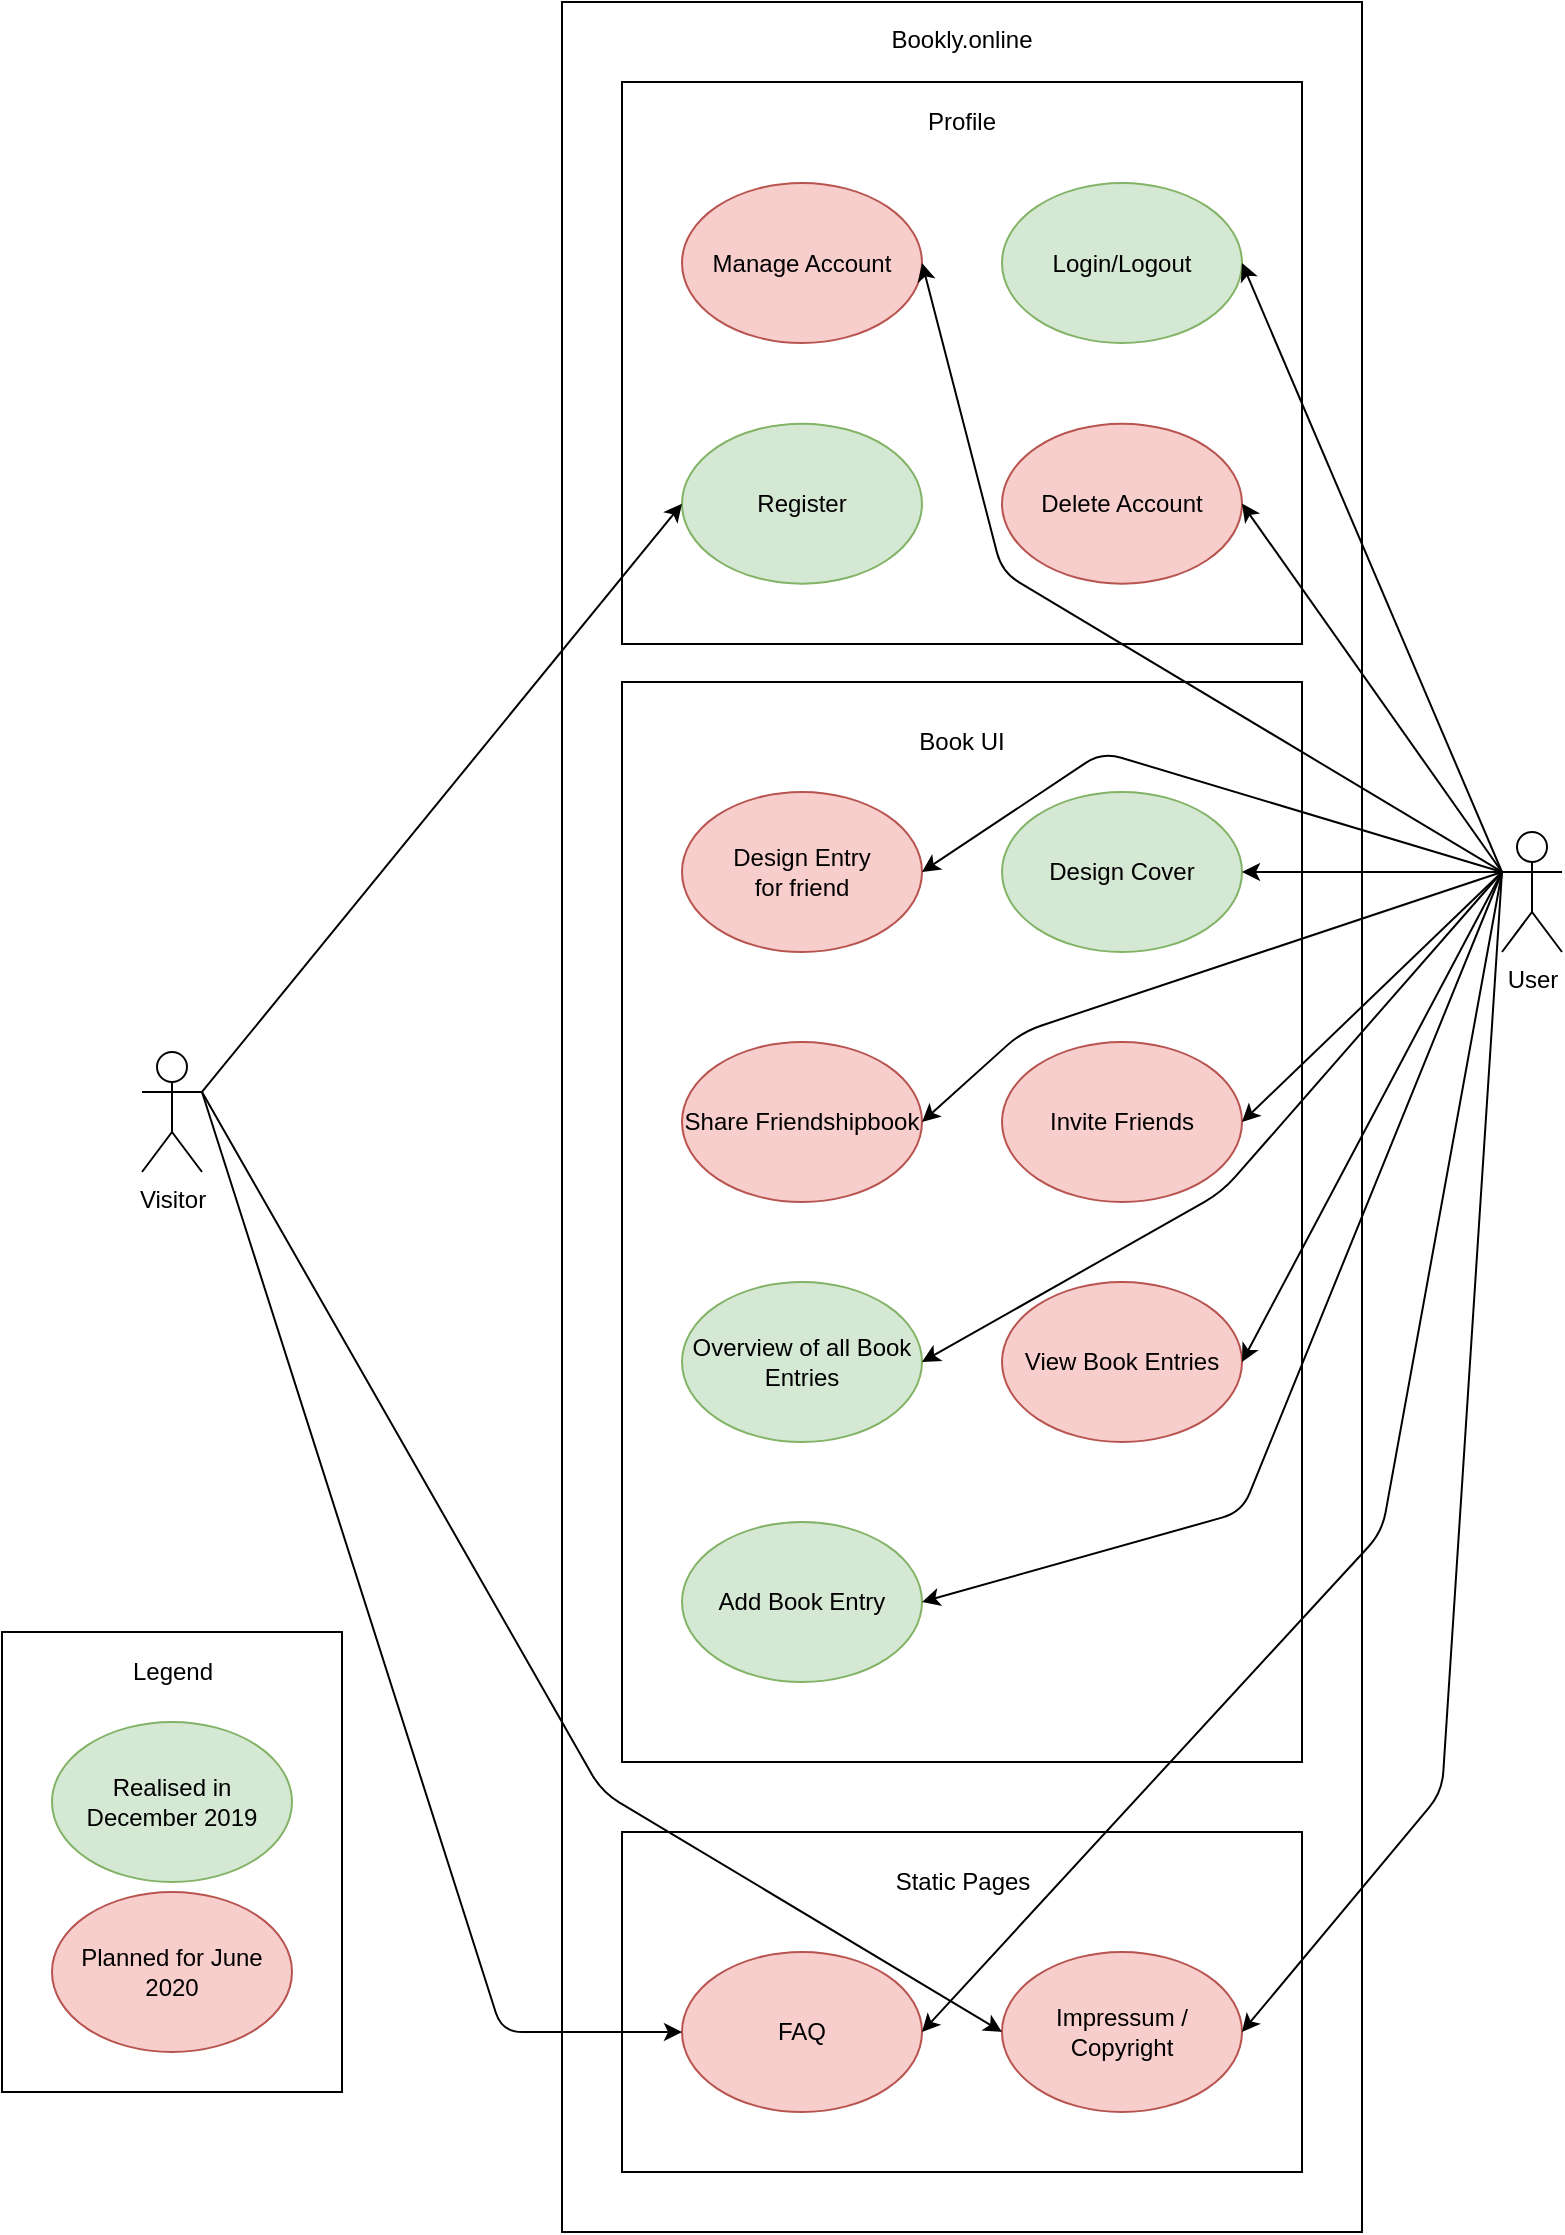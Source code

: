 <mxfile version="12.1.3" type="google" pages="1"><diagram id="QTkLTwpihX6w_ZSABnGS" name="Page-1"><mxGraphModel dx="3685" dy="2312" grid="1" gridSize="10" guides="1" tooltips="1" connect="1" arrows="1" fold="1" page="1" pageScale="1" pageWidth="827" pageHeight="1169" math="0" shadow="0"><root><mxCell id="0"/><mxCell id="1" parent="0"/><mxCell id="Cbfm2NbSBNBgH-ECUjFJ-1" value="User" style="shape=umlActor;verticalLabelPosition=bottom;labelBackgroundColor=#ffffff;verticalAlign=top;html=1;outlineConnect=0;" parent="1" vertex="1"><mxGeometry x="-880" y="-730" width="30" height="60" as="geometry"/></mxCell><mxCell id="Cbfm2NbSBNBgH-ECUjFJ-5" value="Visitor" style="shape=umlActor;verticalLabelPosition=bottom;labelBackgroundColor=#ffffff;verticalAlign=top;html=1;outlineConnect=0;" parent="1" vertex="1"><mxGeometry x="-1560" y="-620" width="30" height="60" as="geometry"/></mxCell><mxCell id="Cbfm2NbSBNBgH-ECUjFJ-2" value="" style="rounded=0;whiteSpace=wrap;html=1;" parent="1" vertex="1"><mxGeometry x="-1350" y="-1145" width="400" height="1115" as="geometry"/></mxCell><mxCell id="Cbfm2NbSBNBgH-ECUjFJ-3" value="Bookly.online" style="text;html=1;strokeColor=none;fillColor=none;align=center;verticalAlign=middle;whiteSpace=wrap;rounded=0;" parent="1" vertex="1"><mxGeometry x="-1200" y="-1136" width="100" height="20" as="geometry"/></mxCell><mxCell id="Cbfm2NbSBNBgH-ECUjFJ-18" value="" style="rounded=0;whiteSpace=wrap;html=1;" parent="1" vertex="1"><mxGeometry x="-1320" y="-1105" width="340" height="281" as="geometry"/></mxCell><mxCell id="Cbfm2NbSBNBgH-ECUjFJ-14" value="Manage Account" style="ellipse;whiteSpace=wrap;html=1;fillColor=#f8cecc;strokeColor=#b85450;" parent="1" vertex="1"><mxGeometry x="-1290" y="-1054.5" width="120" height="80" as="geometry"/></mxCell><mxCell id="Cbfm2NbSBNBgH-ECUjFJ-19" value="Profile" style="text;html=1;strokeColor=none;fillColor=none;align=center;verticalAlign=middle;whiteSpace=wrap;rounded=0;" parent="1" vertex="1"><mxGeometry x="-1190" y="-1095" width="80" height="20" as="geometry"/></mxCell><mxCell id="Cbfm2NbSBNBgH-ECUjFJ-20" value="Login/Logout" style="ellipse;whiteSpace=wrap;html=1;fillColor=#d5e8d4;strokeColor=#82b366;" parent="1" vertex="1"><mxGeometry x="-1130" y="-1054.5" width="120" height="80" as="geometry"/></mxCell><mxCell id="Cbfm2NbSBNBgH-ECUjFJ-21" value="Register" style="ellipse;whiteSpace=wrap;html=1;fillColor=#d5e8d4;strokeColor=#82b366;" parent="1" vertex="1"><mxGeometry x="-1290" y="-934.167" width="120" height="80" as="geometry"/></mxCell><mxCell id="Cbfm2NbSBNBgH-ECUjFJ-22" value="Delete Account" style="ellipse;whiteSpace=wrap;html=1;fillColor=#f8cecc;strokeColor=#b85450;" parent="1" vertex="1"><mxGeometry x="-1130" y="-934.167" width="120" height="80" as="geometry"/></mxCell><mxCell id="Cbfm2NbSBNBgH-ECUjFJ-23" value="" style="rounded=0;whiteSpace=wrap;html=1;" parent="1" vertex="1"><mxGeometry x="-1320" y="-805" width="340" height="540" as="geometry"/></mxCell><mxCell id="Cbfm2NbSBNBgH-ECUjFJ-15" value="Design Entry&lt;br&gt;for friend" style="ellipse;whiteSpace=wrap;html=1;fillColor=#f8cecc;strokeColor=#b85450;" parent="1" vertex="1"><mxGeometry x="-1290" y="-750" width="120" height="80" as="geometry"/></mxCell><mxCell id="Cbfm2NbSBNBgH-ECUjFJ-13" value="Design Cover" style="ellipse;whiteSpace=wrap;html=1;fillColor=#d5e8d4;strokeColor=#82b366;" parent="1" vertex="1"><mxGeometry x="-1130" y="-750" width="120" height="80" as="geometry"/></mxCell><mxCell id="Cbfm2NbSBNBgH-ECUjFJ-24" value="Book UI" style="text;html=1;strokeColor=none;fillColor=none;align=center;verticalAlign=middle;whiteSpace=wrap;rounded=0;" parent="1" vertex="1"><mxGeometry x="-1210" y="-785" width="120" height="20" as="geometry"/></mxCell><mxCell id="Cbfm2NbSBNBgH-ECUjFJ-25" value="Share Friendshipbook" style="ellipse;whiteSpace=wrap;html=1;fillColor=#f8cecc;strokeColor=#b85450;" parent="1" vertex="1"><mxGeometry x="-1290" y="-625" width="120" height="80" as="geometry"/></mxCell><mxCell id="wHSJdmdyM5T6n98NVIBe-1" value="Invite Friends" style="ellipse;whiteSpace=wrap;html=1;fillColor=#f8cecc;strokeColor=#b85450;" parent="1" vertex="1"><mxGeometry x="-1130" y="-625" width="120" height="80" as="geometry"/></mxCell><mxCell id="wHSJdmdyM5T6n98NVIBe-2" value="View Book Entries" style="ellipse;whiteSpace=wrap;html=1;fillColor=#f8cecc;strokeColor=#b85450;" parent="1" vertex="1"><mxGeometry x="-1130" y="-505" width="120" height="80" as="geometry"/></mxCell><mxCell id="wHSJdmdyM5T6n98NVIBe-3" value="" style="rounded=0;whiteSpace=wrap;html=1;" parent="1" vertex="1"><mxGeometry x="-1630" y="-330" width="170" height="230" as="geometry"/></mxCell><mxCell id="wHSJdmdyM5T6n98NVIBe-4" value="Realised in December 2019" style="ellipse;whiteSpace=wrap;html=1;fillColor=#d5e8d4;strokeColor=#82b366;" parent="1" vertex="1"><mxGeometry x="-1605" y="-285" width="120" height="80" as="geometry"/></mxCell><mxCell id="wHSJdmdyM5T6n98NVIBe-5" value="Legend" style="text;html=1;strokeColor=none;fillColor=none;align=center;verticalAlign=middle;whiteSpace=wrap;rounded=0;" parent="1" vertex="1"><mxGeometry x="-1582.5" y="-320" width="75" height="20" as="geometry"/></mxCell><mxCell id="wHSJdmdyM5T6n98NVIBe-6" value="Planned for June 2020" style="ellipse;whiteSpace=wrap;html=1;fillColor=#f8cecc;strokeColor=#b85450;" parent="1" vertex="1"><mxGeometry x="-1605" y="-200" width="120" height="80" as="geometry"/></mxCell><mxCell id="wHSJdmdyM5T6n98NVIBe-7" value="Overview of all Book Entries" style="ellipse;whiteSpace=wrap;html=1;fillColor=#d5e8d4;strokeColor=#82b366;" parent="1" vertex="1"><mxGeometry x="-1290" y="-505" width="120" height="80" as="geometry"/></mxCell><mxCell id="wHSJdmdyM5T6n98NVIBe-8" value="Add Book Entry" style="ellipse;whiteSpace=wrap;html=1;fillColor=#d5e8d4;strokeColor=#82b366;" parent="1" vertex="1"><mxGeometry x="-1290" y="-385" width="120" height="80" as="geometry"/></mxCell><mxCell id="wHSJdmdyM5T6n98NVIBe-10" value="" style="rounded=0;whiteSpace=wrap;html=1;" parent="1" vertex="1"><mxGeometry x="-1320" y="-230" width="340" height="170" as="geometry"/></mxCell><mxCell id="wHSJdmdyM5T6n98NVIBe-11" value="Static Pages" style="text;html=1;strokeColor=none;fillColor=none;align=center;verticalAlign=middle;whiteSpace=wrap;rounded=0;" parent="1" vertex="1"><mxGeometry x="-1192.5" y="-215" width="85" height="20" as="geometry"/></mxCell><mxCell id="wHSJdmdyM5T6n98NVIBe-14" value="FAQ" style="ellipse;whiteSpace=wrap;html=1;fillColor=#f8cecc;strokeColor=#b85450;" parent="1" vertex="1"><mxGeometry x="-1290" y="-170" width="120" height="80" as="geometry"/></mxCell><mxCell id="wHSJdmdyM5T6n98NVIBe-16" value="Impressum / Copyright" style="ellipse;whiteSpace=wrap;html=1;fillColor=#f8cecc;strokeColor=#b85450;" parent="1" vertex="1"><mxGeometry x="-1130" y="-170" width="120" height="80" as="geometry"/></mxCell><mxCell id="OYF4tBnbgaJxjOM8pys9-2" value="" style="endArrow=classic;html=1;entryX=0;entryY=0.5;entryDx=0;entryDy=0;exitX=1;exitY=0.333;exitDx=0;exitDy=0;exitPerimeter=0;" edge="1" parent="1" source="Cbfm2NbSBNBgH-ECUjFJ-5" target="Cbfm2NbSBNBgH-ECUjFJ-21"><mxGeometry width="50" height="50" relative="1" as="geometry"><mxPoint x="-1520" y="-560" as="sourcePoint"/><mxPoint x="-1400" y="-570" as="targetPoint"/><Array as="points"/></mxGeometry></mxCell><mxCell id="OYF4tBnbgaJxjOM8pys9-3" value="" style="endArrow=classic;html=1;entryX=0;entryY=0.5;entryDx=0;entryDy=0;exitX=1;exitY=0.333;exitDx=0;exitDy=0;exitPerimeter=0;" edge="1" parent="1" source="Cbfm2NbSBNBgH-ECUjFJ-5" target="wHSJdmdyM5T6n98NVIBe-16"><mxGeometry width="50" height="50" relative="1" as="geometry"><mxPoint x="-1520" y="-560" as="sourcePoint"/><mxPoint x="-1440" y="-550" as="targetPoint"/><Array as="points"><mxPoint x="-1330" y="-250"/></Array></mxGeometry></mxCell><mxCell id="OYF4tBnbgaJxjOM8pys9-4" value="" style="endArrow=classic;html=1;entryX=0;entryY=0.5;entryDx=0;entryDy=0;exitX=1;exitY=0.333;exitDx=0;exitDy=0;exitPerimeter=0;" edge="1" parent="1" source="Cbfm2NbSBNBgH-ECUjFJ-5" target="wHSJdmdyM5T6n98NVIBe-14"><mxGeometry width="50" height="50" relative="1" as="geometry"><mxPoint x="-1520" y="-560" as="sourcePoint"/><mxPoint x="-1510" y="-460" as="targetPoint"/><Array as="points"><mxPoint x="-1380" y="-130"/></Array></mxGeometry></mxCell><mxCell id="OYF4tBnbgaJxjOM8pys9-16" value="" style="endArrow=classic;html=1;entryX=1;entryY=0.5;entryDx=0;entryDy=0;exitX=0;exitY=0.333;exitDx=0;exitDy=0;exitPerimeter=0;" edge="1" parent="1" source="Cbfm2NbSBNBgH-ECUjFJ-1" target="Cbfm2NbSBNBgH-ECUjFJ-22"><mxGeometry width="50" height="50" relative="1" as="geometry"><mxPoint x="-930" y="-600" as="sourcePoint"/><mxPoint x="-880" y="-720" as="targetPoint"/></mxGeometry></mxCell><mxCell id="OYF4tBnbgaJxjOM8pys9-17" value="" style="endArrow=classic;html=1;entryX=1;entryY=0.5;entryDx=0;entryDy=0;" edge="1" parent="1" target="Cbfm2NbSBNBgH-ECUjFJ-20"><mxGeometry width="50" height="50" relative="1" as="geometry"><mxPoint x="-880" y="-710" as="sourcePoint"/><mxPoint x="-880" y="-850" as="targetPoint"/></mxGeometry></mxCell><mxCell id="OYF4tBnbgaJxjOM8pys9-18" value="" style="endArrow=classic;html=1;entryX=1;entryY=0.5;entryDx=0;entryDy=0;exitX=0;exitY=0.333;exitDx=0;exitDy=0;exitPerimeter=0;" edge="1" parent="1" source="Cbfm2NbSBNBgH-ECUjFJ-1" target="Cbfm2NbSBNBgH-ECUjFJ-14"><mxGeometry width="50" height="50" relative="1" as="geometry"><mxPoint x="-920" y="-880" as="sourcePoint"/><mxPoint x="-870" y="-930" as="targetPoint"/><Array as="points"><mxPoint x="-1130" y="-860"/></Array></mxGeometry></mxCell><mxCell id="OYF4tBnbgaJxjOM8pys9-19" value="" style="endArrow=classic;html=1;exitX=0;exitY=0.333;exitDx=0;exitDy=0;exitPerimeter=0;entryX=1;entryY=0.5;entryDx=0;entryDy=0;" edge="1" parent="1" source="Cbfm2NbSBNBgH-ECUjFJ-1" target="Cbfm2NbSBNBgH-ECUjFJ-13"><mxGeometry width="50" height="50" relative="1" as="geometry"><mxPoint x="-900" y="-540" as="sourcePoint"/><mxPoint x="-850" y="-590" as="targetPoint"/></mxGeometry></mxCell><mxCell id="OYF4tBnbgaJxjOM8pys9-20" value="" style="endArrow=classic;html=1;exitX=0;exitY=0.333;exitDx=0;exitDy=0;exitPerimeter=0;entryX=1;entryY=0.5;entryDx=0;entryDy=0;" edge="1" parent="1" source="Cbfm2NbSBNBgH-ECUjFJ-1" target="Cbfm2NbSBNBgH-ECUjFJ-15"><mxGeometry width="50" height="50" relative="1" as="geometry"><mxPoint x="-920" y="-550" as="sourcePoint"/><mxPoint x="-870" y="-600" as="targetPoint"/><Array as="points"><mxPoint x="-1080" y="-770"/></Array></mxGeometry></mxCell><mxCell id="OYF4tBnbgaJxjOM8pys9-21" value="" style="endArrow=classic;html=1;entryX=1;entryY=0.5;entryDx=0;entryDy=0;" edge="1" parent="1" target="wHSJdmdyM5T6n98NVIBe-1"><mxGeometry width="50" height="50" relative="1" as="geometry"><mxPoint x="-880" y="-710" as="sourcePoint"/><mxPoint x="-830" y="-580" as="targetPoint"/></mxGeometry></mxCell><mxCell id="OYF4tBnbgaJxjOM8pys9-22" value="" style="endArrow=classic;html=1;entryX=1;entryY=0.5;entryDx=0;entryDy=0;" edge="1" parent="1" target="Cbfm2NbSBNBgH-ECUjFJ-25"><mxGeometry width="50" height="50" relative="1" as="geometry"><mxPoint x="-880" y="-710" as="sourcePoint"/><mxPoint x="-870" y="-560" as="targetPoint"/><Array as="points"><mxPoint x="-1120" y="-630"/></Array></mxGeometry></mxCell><mxCell id="OYF4tBnbgaJxjOM8pys9-23" value="" style="endArrow=classic;html=1;entryX=1;entryY=0.5;entryDx=0;entryDy=0;" edge="1" parent="1" target="wHSJdmdyM5T6n98NVIBe-2"><mxGeometry width="50" height="50" relative="1" as="geometry"><mxPoint x="-880" y="-710" as="sourcePoint"/><mxPoint x="-870" y="-550" as="targetPoint"/></mxGeometry></mxCell><mxCell id="OYF4tBnbgaJxjOM8pys9-25" value="" style="endArrow=classic;html=1;entryX=1;entryY=0.5;entryDx=0;entryDy=0;" edge="1" parent="1" target="wHSJdmdyM5T6n98NVIBe-7"><mxGeometry width="50" height="50" relative="1" as="geometry"><mxPoint x="-880" y="-710" as="sourcePoint"/><mxPoint x="-860" y="-480" as="targetPoint"/><Array as="points"><mxPoint x="-1020" y="-550"/></Array></mxGeometry></mxCell><mxCell id="OYF4tBnbgaJxjOM8pys9-26" value="" style="endArrow=classic;html=1;entryX=1;entryY=0.5;entryDx=0;entryDy=0;" edge="1" parent="1" target="wHSJdmdyM5T6n98NVIBe-8"><mxGeometry width="50" height="50" relative="1" as="geometry"><mxPoint x="-880" y="-710" as="sourcePoint"/><mxPoint x="-860" y="-480" as="targetPoint"/><Array as="points"><mxPoint x="-1010" y="-390"/></Array></mxGeometry></mxCell><mxCell id="OYF4tBnbgaJxjOM8pys9-27" value="" style="endArrow=classic;html=1;entryX=1;entryY=0.5;entryDx=0;entryDy=0;" edge="1" parent="1" target="wHSJdmdyM5T6n98NVIBe-16"><mxGeometry width="50" height="50" relative="1" as="geometry"><mxPoint x="-880" y="-710" as="sourcePoint"/><mxPoint x="-870" y="-300" as="targetPoint"/><Array as="points"><mxPoint x="-910" y="-250"/></Array></mxGeometry></mxCell><mxCell id="OYF4tBnbgaJxjOM8pys9-28" value="" style="endArrow=classic;html=1;entryX=1;entryY=0.5;entryDx=0;entryDy=0;exitX=0;exitY=0.333;exitDx=0;exitDy=0;exitPerimeter=0;" edge="1" parent="1" source="Cbfm2NbSBNBgH-ECUjFJ-1" target="wHSJdmdyM5T6n98NVIBe-14"><mxGeometry width="50" height="50" relative="1" as="geometry"><mxPoint x="-890" y="-300" as="sourcePoint"/><mxPoint x="-840" y="-350" as="targetPoint"/><Array as="points"><mxPoint x="-940" y="-380"/></Array></mxGeometry></mxCell></root></mxGraphModel></diagram></mxfile>